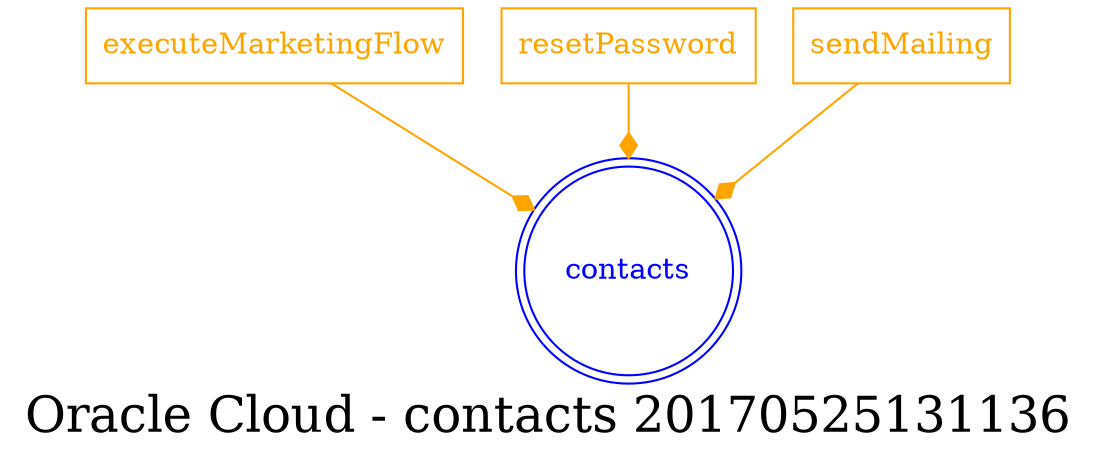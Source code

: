 digraph LexiconGraph {
graph[label="Oracle Cloud - contacts 20170525131136", fontsize=24]
splines=true
"contacts" [color=blue, fontcolor=blue, shape=doublecircle]
"executeMarketingFlow" [color=orange, fontcolor=orange, shape=box]
"executeMarketingFlow" -> "contacts" [color=orange, fontcolor=orange, arrowhead=diamond, arrowtail=none]
"resetPassword" [color=orange, fontcolor=orange, shape=box]
"resetPassword" -> "contacts" [color=orange, fontcolor=orange, arrowhead=diamond, arrowtail=none]
"sendMailing" [color=orange, fontcolor=orange, shape=box]
"sendMailing" -> "contacts" [color=orange, fontcolor=orange, arrowhead=diamond, arrowtail=none]
}
